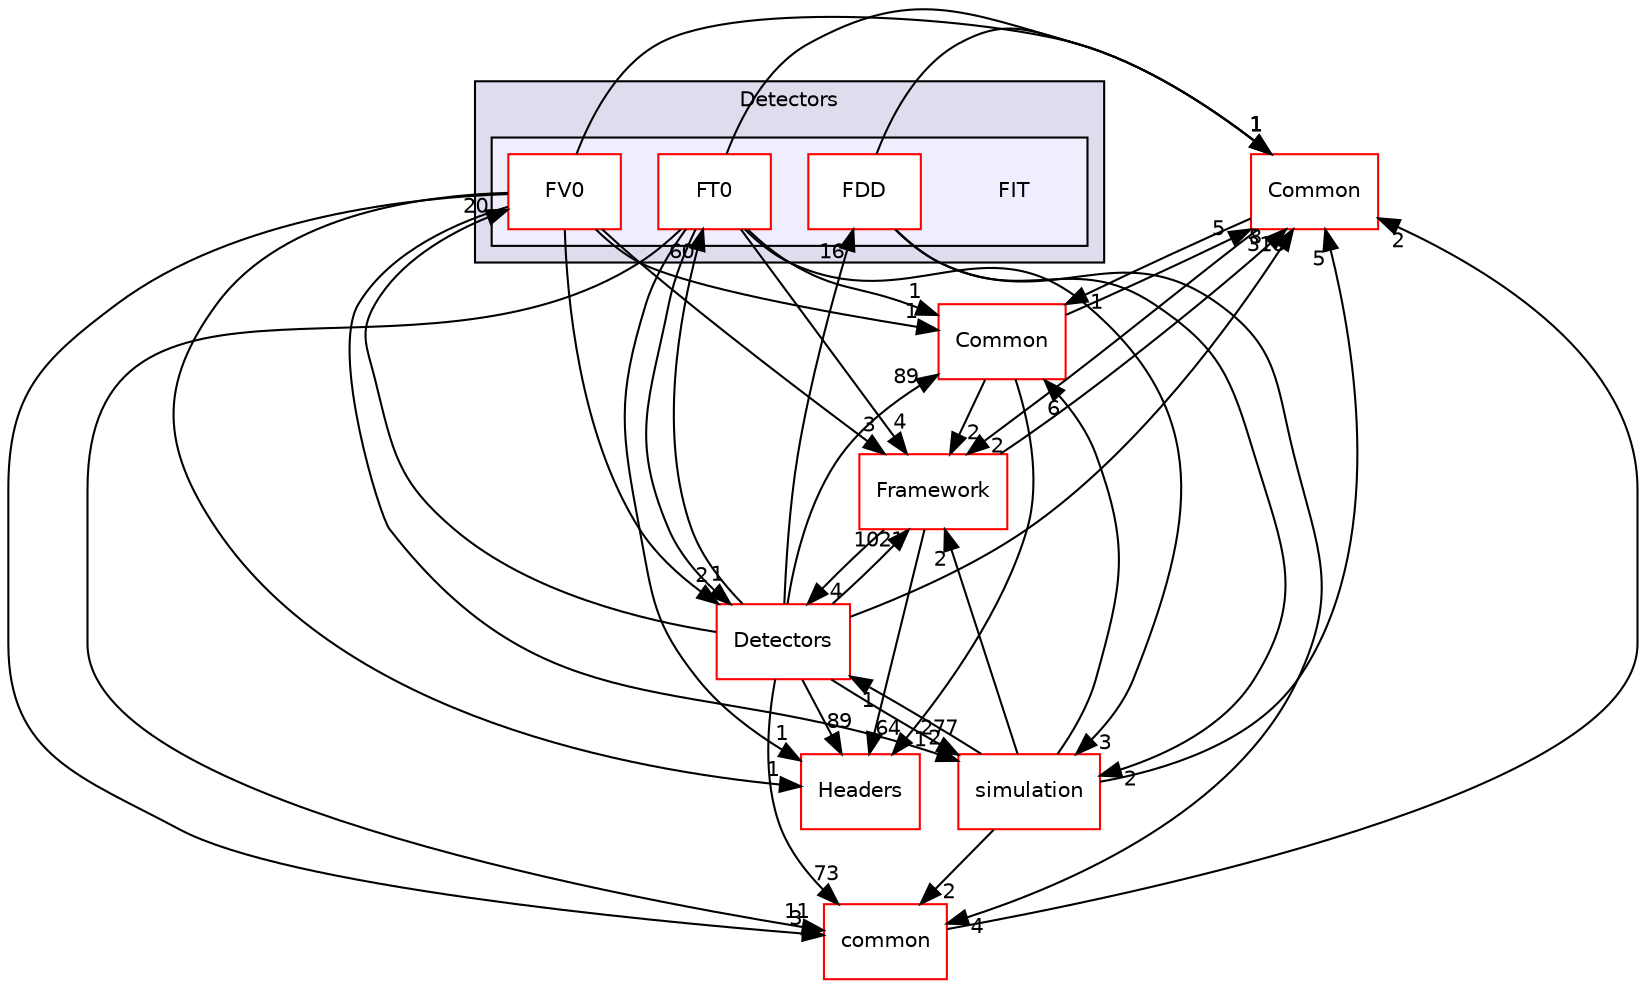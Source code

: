 digraph "/home/travis/build/AliceO2Group/AliceO2/DataFormats/Detectors/FIT" {
  bgcolor=transparent;
  compound=true
  node [ fontsize="10", fontname="Helvetica"];
  edge [ labelfontsize="10", labelfontname="Helvetica"];
  subgraph clusterdir_2801adc79bf3c286b1b479858d2cade4 {
    graph [ bgcolor="#ddddee", pencolor="black", label="Detectors" fontname="Helvetica", fontsize="10", URL="dir_2801adc79bf3c286b1b479858d2cade4.html"]
  subgraph clusterdir_6f689773863a160ed4e9bc61c1008ba5 {
    graph [ bgcolor="#eeeeff", pencolor="black", label="" URL="dir_6f689773863a160ed4e9bc61c1008ba5.html"];
    dir_6f689773863a160ed4e9bc61c1008ba5 [shape=plaintext label="FIT"];
    dir_a5e2f96db9c63d5e1b2e8bbeecdeca98 [shape=box label="FDD" color="red" fillcolor="white" style="filled" URL="dir_a5e2f96db9c63d5e1b2e8bbeecdeca98.html"];
    dir_c4f8a341900d529ea5f1c2b568ba3222 [shape=box label="FT0" color="red" fillcolor="white" style="filled" URL="dir_c4f8a341900d529ea5f1c2b568ba3222.html"];
    dir_f4f1e38aba3110f726ddf74e738f6d97 [shape=box label="FV0" color="red" fillcolor="white" style="filled" URL="dir_f4f1e38aba3110f726ddf74e738f6d97.html"];
  }
  }
  dir_4ab6b4cc6a7edbff49100e9123df213f [shape=box label="Common" color="red" URL="dir_4ab6b4cc6a7edbff49100e9123df213f.html"];
  dir_051dca18e802f8e9474f2e30d29c04e0 [shape=box label="Detectors" color="red" URL="dir_051dca18e802f8e9474f2e30d29c04e0.html"];
  dir_183e7c4434404fe9096e1bd8673e1fcf [shape=box label="Headers" color="red" URL="dir_183e7c4434404fe9096e1bd8673e1fcf.html"];
  dir_047746f9f311f49446db9474b7431d0d [shape=box label="simulation" color="red" URL="dir_047746f9f311f49446db9474b7431d0d.html"];
  dir_74593c7a91e03746ae2a516888bf9494 [shape=box label="Common" color="red" URL="dir_74593c7a91e03746ae2a516888bf9494.html"];
  dir_7924ba4398ae4560cd37376e44666c6d [shape=box label="common" color="red" URL="dir_7924ba4398ae4560cd37376e44666c6d.html"];
  dir_bcbb2cf9a3d3d83e5515c82071a07177 [shape=box label="Framework" color="red" URL="dir_bcbb2cf9a3d3d83e5515c82071a07177.html"];
  dir_4ab6b4cc6a7edbff49100e9123df213f->dir_74593c7a91e03746ae2a516888bf9494 [headlabel="1", labeldistance=1.5 headhref="dir_000036_000105.html"];
  dir_4ab6b4cc6a7edbff49100e9123df213f->dir_bcbb2cf9a3d3d83e5515c82071a07177 [headlabel="2", labeldistance=1.5 headhref="dir_000036_000063.html"];
  dir_051dca18e802f8e9474f2e30d29c04e0->dir_4ab6b4cc6a7edbff49100e9123df213f [headlabel="316", labeldistance=1.5 headhref="dir_000049_000036.html"];
  dir_051dca18e802f8e9474f2e30d29c04e0->dir_183e7c4434404fe9096e1bd8673e1fcf [headlabel="89", labeldistance=1.5 headhref="dir_000049_000098.html"];
  dir_051dca18e802f8e9474f2e30d29c04e0->dir_a5e2f96db9c63d5e1b2e8bbeecdeca98 [headlabel="16", labeldistance=1.5 headhref="dir_000049_000138.html"];
  dir_051dca18e802f8e9474f2e30d29c04e0->dir_047746f9f311f49446db9474b7431d0d [headlabel="277", labeldistance=1.5 headhref="dir_000049_000259.html"];
  dir_051dca18e802f8e9474f2e30d29c04e0->dir_74593c7a91e03746ae2a516888bf9494 [headlabel="89", labeldistance=1.5 headhref="dir_000049_000105.html"];
  dir_051dca18e802f8e9474f2e30d29c04e0->dir_7924ba4398ae4560cd37376e44666c6d [headlabel="73", labeldistance=1.5 headhref="dir_000049_000095.html"];
  dir_051dca18e802f8e9474f2e30d29c04e0->dir_bcbb2cf9a3d3d83e5515c82071a07177 [headlabel="1021", labeldistance=1.5 headhref="dir_000049_000063.html"];
  dir_051dca18e802f8e9474f2e30d29c04e0->dir_c4f8a341900d529ea5f1c2b568ba3222 [headlabel="60", labeldistance=1.5 headhref="dir_000049_000141.html"];
  dir_051dca18e802f8e9474f2e30d29c04e0->dir_f4f1e38aba3110f726ddf74e738f6d97 [headlabel="20", labeldistance=1.5 headhref="dir_000049_000196.html"];
  dir_a5e2f96db9c63d5e1b2e8bbeecdeca98->dir_4ab6b4cc6a7edbff49100e9123df213f [headlabel="1", labeldistance=1.5 headhref="dir_000138_000036.html"];
  dir_a5e2f96db9c63d5e1b2e8bbeecdeca98->dir_047746f9f311f49446db9474b7431d0d [headlabel="2", labeldistance=1.5 headhref="dir_000138_000259.html"];
  dir_a5e2f96db9c63d5e1b2e8bbeecdeca98->dir_7924ba4398ae4560cd37376e44666c6d [headlabel="4", labeldistance=1.5 headhref="dir_000138_000095.html"];
  dir_047746f9f311f49446db9474b7431d0d->dir_4ab6b4cc6a7edbff49100e9123df213f [headlabel="5", labeldistance=1.5 headhref="dir_000259_000036.html"];
  dir_047746f9f311f49446db9474b7431d0d->dir_051dca18e802f8e9474f2e30d29c04e0 [headlabel="1", labeldistance=1.5 headhref="dir_000259_000049.html"];
  dir_047746f9f311f49446db9474b7431d0d->dir_74593c7a91e03746ae2a516888bf9494 [headlabel="6", labeldistance=1.5 headhref="dir_000259_000105.html"];
  dir_047746f9f311f49446db9474b7431d0d->dir_7924ba4398ae4560cd37376e44666c6d [headlabel="2", labeldistance=1.5 headhref="dir_000259_000095.html"];
  dir_047746f9f311f49446db9474b7431d0d->dir_bcbb2cf9a3d3d83e5515c82071a07177 [headlabel="2", labeldistance=1.5 headhref="dir_000259_000063.html"];
  dir_74593c7a91e03746ae2a516888bf9494->dir_4ab6b4cc6a7edbff49100e9123df213f [headlabel="5", labeldistance=1.5 headhref="dir_000105_000036.html"];
  dir_74593c7a91e03746ae2a516888bf9494->dir_183e7c4434404fe9096e1bd8673e1fcf [headlabel="1", labeldistance=1.5 headhref="dir_000105_000098.html"];
  dir_74593c7a91e03746ae2a516888bf9494->dir_bcbb2cf9a3d3d83e5515c82071a07177 [headlabel="2", labeldistance=1.5 headhref="dir_000105_000063.html"];
  dir_7924ba4398ae4560cd37376e44666c6d->dir_4ab6b4cc6a7edbff49100e9123df213f [headlabel="2", labeldistance=1.5 headhref="dir_000095_000036.html"];
  dir_bcbb2cf9a3d3d83e5515c82071a07177->dir_4ab6b4cc6a7edbff49100e9123df213f [headlabel="8", labeldistance=1.5 headhref="dir_000063_000036.html"];
  dir_bcbb2cf9a3d3d83e5515c82071a07177->dir_051dca18e802f8e9474f2e30d29c04e0 [headlabel="4", labeldistance=1.5 headhref="dir_000063_000049.html"];
  dir_bcbb2cf9a3d3d83e5515c82071a07177->dir_183e7c4434404fe9096e1bd8673e1fcf [headlabel="64", labeldistance=1.5 headhref="dir_000063_000098.html"];
  dir_c4f8a341900d529ea5f1c2b568ba3222->dir_4ab6b4cc6a7edbff49100e9123df213f [headlabel="1", labeldistance=1.5 headhref="dir_000141_000036.html"];
  dir_c4f8a341900d529ea5f1c2b568ba3222->dir_051dca18e802f8e9474f2e30d29c04e0 [headlabel="1", labeldistance=1.5 headhref="dir_000141_000049.html"];
  dir_c4f8a341900d529ea5f1c2b568ba3222->dir_183e7c4434404fe9096e1bd8673e1fcf [headlabel="1", labeldistance=1.5 headhref="dir_000141_000098.html"];
  dir_c4f8a341900d529ea5f1c2b568ba3222->dir_047746f9f311f49446db9474b7431d0d [headlabel="3", labeldistance=1.5 headhref="dir_000141_000259.html"];
  dir_c4f8a341900d529ea5f1c2b568ba3222->dir_74593c7a91e03746ae2a516888bf9494 [headlabel="1", labeldistance=1.5 headhref="dir_000141_000105.html"];
  dir_c4f8a341900d529ea5f1c2b568ba3222->dir_7924ba4398ae4560cd37376e44666c6d [headlabel="11", labeldistance=1.5 headhref="dir_000141_000095.html"];
  dir_c4f8a341900d529ea5f1c2b568ba3222->dir_bcbb2cf9a3d3d83e5515c82071a07177 [headlabel="4", labeldistance=1.5 headhref="dir_000141_000063.html"];
  dir_f4f1e38aba3110f726ddf74e738f6d97->dir_4ab6b4cc6a7edbff49100e9123df213f [headlabel="1", labeldistance=1.5 headhref="dir_000196_000036.html"];
  dir_f4f1e38aba3110f726ddf74e738f6d97->dir_051dca18e802f8e9474f2e30d29c04e0 [headlabel="2", labeldistance=1.5 headhref="dir_000196_000049.html"];
  dir_f4f1e38aba3110f726ddf74e738f6d97->dir_183e7c4434404fe9096e1bd8673e1fcf [headlabel="1", labeldistance=1.5 headhref="dir_000196_000098.html"];
  dir_f4f1e38aba3110f726ddf74e738f6d97->dir_047746f9f311f49446db9474b7431d0d [headlabel="2", labeldistance=1.5 headhref="dir_000196_000259.html"];
  dir_f4f1e38aba3110f726ddf74e738f6d97->dir_74593c7a91e03746ae2a516888bf9494 [headlabel="1", labeldistance=1.5 headhref="dir_000196_000105.html"];
  dir_f4f1e38aba3110f726ddf74e738f6d97->dir_7924ba4398ae4560cd37376e44666c6d [headlabel="3", labeldistance=1.5 headhref="dir_000196_000095.html"];
  dir_f4f1e38aba3110f726ddf74e738f6d97->dir_bcbb2cf9a3d3d83e5515c82071a07177 [headlabel="3", labeldistance=1.5 headhref="dir_000196_000063.html"];
}

